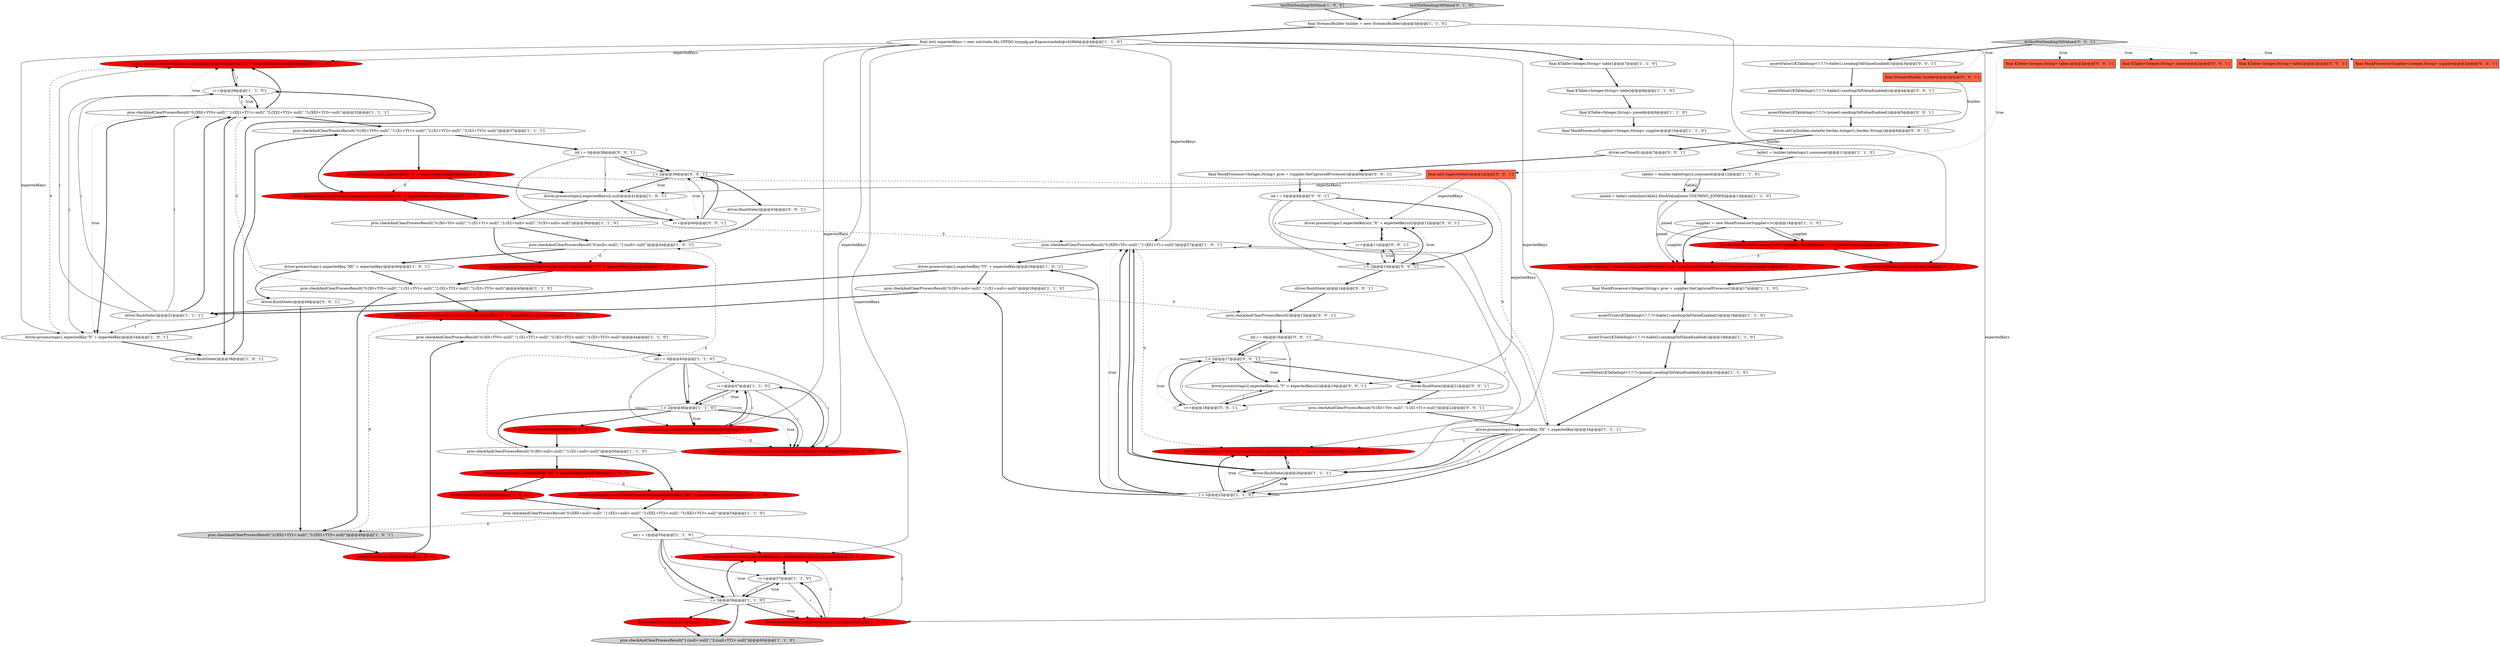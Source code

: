 digraph {
54 [style = filled, label = "driver.pipeInput(recordFactory.create(topic2,expectedKeys(i(,\"Y\" + expectedKeys(i())@@@30@@@['0', '1', '0']", fillcolor = red, shape = ellipse image = "AAA1AAABBB2BBB"];
29 [style = filled, label = "i++@@@47@@@['1', '1', '0']", fillcolor = white, shape = ellipse image = "AAA0AAABBB1BBB"];
47 [style = filled, label = "proc.checkAndClearProcessResult(\"0:(X0+YY0<-null)\",\"1:(X1+YY1<-null)\",\"2:(X2+YY2<-null)\",\"3:(X3+YY3<-null)\")@@@40@@@['1', '1', '0']", fillcolor = white, shape = ellipse image = "AAA0AAABBB1BBB"];
64 [style = filled, label = "i < 2@@@17@@@['0', '0', '1']", fillcolor = white, shape = diamond image = "AAA0AAABBB3BBB"];
76 [style = filled, label = "final int(( expectedKeys@@@2@@@['0', '0', '1']", fillcolor = tomato, shape = box image = "AAA0AAABBB3BBB"];
15 [style = filled, label = "driver.process(topic1,expectedKey,\"X\" + expectedKey)@@@34@@@['1', '0', '1']", fillcolor = white, shape = ellipse image = "AAA0AAABBB1BBB"];
52 [style = filled, label = "i++@@@29@@@['1', '1', '0']", fillcolor = white, shape = ellipse image = "AAA0AAABBB1BBB"];
18 [style = filled, label = "supplier = new MockProcessorSupplier<>()@@@14@@@['1', '1', '0']", fillcolor = white, shape = ellipse image = "AAA0AAABBB1BBB"];
53 [style = filled, label = "driver.pipeInput(recordFactory.create(topic2,expectedKey,\"YY\" + expectedKey))@@@38@@@['0', '1', '0']", fillcolor = red, shape = ellipse image = "AAA1AAABBB2BBB"];
61 [style = filled, label = "driver.pipeInput(recordFactory.create(topic2,expectedKeys(i(,null))@@@48@@@['0', '1', '0']", fillcolor = red, shape = ellipse image = "AAA1AAABBB2BBB"];
21 [style = filled, label = "driver.flushState()@@@36@@@['1', '0', '1']", fillcolor = white, shape = ellipse image = "AAA0AAABBB1BBB"];
43 [style = filled, label = "proc.checkAndClearProcessResult(\"0:(XX0+null<-null)\",\"1:(XX1+null<-null)\",\"2:(XX2+YY2<-null)\",\"3:(XX3+YY3<-null)\")@@@54@@@['1', '1', '0']", fillcolor = white, shape = ellipse image = "AAA0AAABBB1BBB"];
89 [style = filled, label = "int i = 0@@@38@@@['0', '0', '1']", fillcolor = white, shape = ellipse image = "AAA0AAABBB3BBB"];
31 [style = filled, label = "driver.process(topic2,expectedKey,\"YY\" + expectedKey)@@@29@@@['1', '0', '1']", fillcolor = white, shape = ellipse image = "AAA0AAABBB1BBB"];
10 [style = filled, label = "table2 = builder.table(topic2,consumed)@@@12@@@['1', '1', '0']", fillcolor = white, shape = ellipse image = "AAA0AAABBB1BBB"];
28 [style = filled, label = "driver.process(topic1,expectedKey,\"XX\" + expectedKey)@@@46@@@['1', '0', '1']", fillcolor = white, shape = ellipse image = "AAA0AAABBB1BBB"];
57 [style = filled, label = "driver.pipeInput(recordFactory.create(topic1,expectedKeys(i(,null))@@@58@@@['0', '1', '0']", fillcolor = red, shape = ellipse image = "AAA1AAABBB2BBB"];
5 [style = filled, label = "driver.flushState()@@@67@@@['1', '0', '0']", fillcolor = red, shape = ellipse image = "AAA1AAABBB1BBB"];
66 [style = filled, label = "doTestNotSendingOldValues['0', '0', '1']", fillcolor = lightgray, shape = diamond image = "AAA0AAABBB3BBB"];
68 [style = filled, label = "driver.process(topic2,expectedKeys(i(,\"Y\" + expectedKeys(i()@@@19@@@['0', '0', '1']", fillcolor = white, shape = ellipse image = "AAA0AAABBB3BBB"];
83 [style = filled, label = "i < 2@@@39@@@['0', '0', '1']", fillcolor = white, shape = diamond image = "AAA0AAABBB3BBB"];
71 [style = filled, label = "proc.checkAndClearProcessResult(\"0:(X0+Y0<-null)\",\"1:(X1+Y1<-null)\")@@@22@@@['0', '0', '1']", fillcolor = white, shape = ellipse image = "AAA0AAABBB3BBB"];
87 [style = filled, label = "driver.process(topic1,expectedKeys(i(,\"X\" + expectedKeys(i()@@@12@@@['0', '0', '1']", fillcolor = white, shape = ellipse image = "AAA0AAABBB3BBB"];
34 [style = filled, label = "driver.process(topic1,expectedKey,\"XX\" + expectedKey)@@@58@@@['1', '0', '0']", fillcolor = red, shape = ellipse image = "AAA1AAABBB1BBB"];
56 [style = filled, label = "driver.pipeInput(recordFactory.create(topic1,expectedKeys(i(,\"X\" + expectedKeys(i())@@@24@@@['0', '1', '0']", fillcolor = red, shape = ellipse image = "AAA1AAABBB2BBB"];
40 [style = filled, label = "driver.flushState()@@@55@@@['1', '0', '0']", fillcolor = red, shape = ellipse image = "AAA1AAABBB1BBB"];
12 [style = filled, label = "proc.checkAndClearProcessResult(\"0:(X0+null<-null)\",\"1:(X1+null<-null)\")@@@50@@@['1', '1', '0']", fillcolor = white, shape = ellipse image = "AAA0AAABBB1BBB"];
58 [style = filled, label = "driver.pipeInput(recordFactory.create(topic1,expectedKey,\"X\" + expectedKey))@@@34@@@['0', '1', '0']", fillcolor = red, shape = ellipse image = "AAA1AAABBB2BBB"];
22 [style = filled, label = "final int(( expectedKeys = new int((((edu.fdu.CPPDG.tinypdg.pe.ExpressionInfo@c429b6@@@4@@@['1', '1', '0']", fillcolor = white, shape = ellipse image = "AAA0AAABBB1BBB"];
84 [style = filled, label = "assertFalse(((KTableImpl<?,?,?>)table2).sendingOldValueEnabled())@@@4@@@['0', '0', '1']", fillcolor = white, shape = ellipse image = "AAA0AAABBB3BBB"];
48 [style = filled, label = "assertFalse(((KTableImpl<?,?,?>)joined).sendingOldValueEnabled())@@@20@@@['1', '1', '0']", fillcolor = white, shape = ellipse image = "AAA0AAABBB1BBB"];
7 [style = filled, label = "final KTable<Integer,String> table2@@@8@@@['1', '1', '0']", fillcolor = white, shape = ellipse image = "AAA0AAABBB1BBB"];
3 [style = filled, label = "assertTrue(((KTableImpl<?,?,?>)table1).sendingOldValueEnabled())@@@18@@@['1', '1', '0']", fillcolor = white, shape = ellipse image = "AAA0AAABBB1BBB"];
6 [style = filled, label = "testNotSendingOldValue['1', '0', '0']", fillcolor = lightgray, shape = diamond image = "AAA0AAABBB1BBB"];
0 [style = filled, label = "builder.build().addProcessor(\"proc\",supplier,((KTableImpl<?,?,?>)joined).name)@@@15@@@['1', '0', '0']", fillcolor = red, shape = ellipse image = "AAA1AAABBB1BBB"];
72 [style = filled, label = "driver.flushState()@@@43@@@['0', '0', '1']", fillcolor = white, shape = ellipse image = "AAA0AAABBB3BBB"];
55 [style = filled, label = "testNotSendingOldValue['0', '1', '0']", fillcolor = lightgray, shape = diamond image = "AAA0AAABBB2BBB"];
30 [style = filled, label = "driver.flushState()@@@60@@@['1', '0', '0']", fillcolor = red, shape = ellipse image = "AAA1AAABBB1BBB"];
88 [style = filled, label = "final KTable<Integer,String> joined@@@2@@@['0', '0', '1']", fillcolor = tomato, shape = box image = "AAA0AAABBB3BBB"];
16 [style = filled, label = "driver.process(topic1,expectedKey,\"X\" + expectedKey)@@@36@@@['1', '0', '0']", fillcolor = red, shape = ellipse image = "AAA1AAABBB1BBB"];
42 [style = filled, label = "driver.process(topic2,expectedKeys(i(,null)@@@41@@@['1', '0', '1']", fillcolor = white, shape = ellipse image = "AAA0AAABBB1BBB"];
75 [style = filled, label = "final MockProcessor<Integer,String> proc = supplier.theCapturedProcessor()@@@8@@@['0', '0', '1']", fillcolor = white, shape = ellipse image = "AAA0AAABBB3BBB"];
14 [style = filled, label = "final MockProcessor<Integer,String> proc = supplier.theCapturedProcessor()@@@17@@@['1', '1', '0']", fillcolor = white, shape = ellipse image = "AAA0AAABBB1BBB"];
37 [style = filled, label = "final KTable<Integer,String> table1@@@7@@@['1', '1', '0']", fillcolor = white, shape = ellipse image = "AAA0AAABBB1BBB"];
27 [style = filled, label = "joined = table1.outerJoin(table2,MockValueJoiner.TOSTRING_JOINER)@@@13@@@['1', '1', '0']", fillcolor = white, shape = ellipse image = "AAA0AAABBB1BBB"];
80 [style = filled, label = "driver.flushState()@@@48@@@['0', '0', '1']", fillcolor = white, shape = ellipse image = "AAA0AAABBB3BBB"];
62 [style = filled, label = "driver.pipeInput(recordFactory.create(topic1,expectedKey,\"XX\" + expectedKey))@@@52@@@['0', '1', '0']", fillcolor = red, shape = ellipse image = "AAA1AAABBB2BBB"];
13 [style = filled, label = "final MockProcessorSupplier<Integer,String> supplier@@@10@@@['1', '1', '0']", fillcolor = white, shape = ellipse image = "AAA0AAABBB1BBB"];
32 [style = filled, label = "driver.flushState()@@@26@@@['1', '1', '1']", fillcolor = white, shape = ellipse image = "AAA0AAABBB1BBB"];
81 [style = filled, label = "final KTable<Integer,String> table2@@@2@@@['0', '0', '1']", fillcolor = tomato, shape = box image = "AAA0AAABBB3BBB"];
46 [style = filled, label = "proc.checkAndClearProcessResult(\"0:(XX0+Y0<-null)\",\"1:(XX1+Y1<-null)\")@@@27@@@['1', '0', '1']", fillcolor = white, shape = ellipse image = "AAA0AAABBB1BBB"];
8 [style = filled, label = "proc.checkAndClearProcessResult(\"0:(XX0+YY0<-null)\",\"1:(XX1+YY1<-null)\",\"2:(XX2+YY2<-null)\",\"3:(XX3+YY3<-null)\")@@@32@@@['1', '1', '1']", fillcolor = white, shape = ellipse image = "AAA0AAABBB1BBB"];
1 [style = filled, label = "table1 = builder.table(topic1,consumed)@@@11@@@['1', '1', '0']", fillcolor = white, shape = ellipse image = "AAA0AAABBB1BBB"];
11 [style = filled, label = "proc.checkAndClearProcessResult(\"2:(XX2+YY2<-null)\",\"3:(XX3+YY3<-null)\")@@@49@@@['1', '0', '1']", fillcolor = lightgray, shape = ellipse image = "AAA0AAABBB1BBB"];
38 [style = filled, label = "i < 3@@@56@@@['1', '1', '0']", fillcolor = white, shape = diamond image = "AAA0AAABBB1BBB"];
25 [style = filled, label = "i++@@@57@@@['1', '1', '0']", fillcolor = white, shape = ellipse image = "AAA0AAABBB1BBB"];
23 [style = filled, label = "driver.process(topic1,expectedKeys(i(,null)@@@65@@@['1', '0', '0']", fillcolor = red, shape = ellipse image = "AAA1AAABBB1BBB"];
41 [style = filled, label = "driver.process(topic1,expectedKey,\"XX\" + expectedKey)@@@24@@@['1', '1', '1']", fillcolor = white, shape = ellipse image = "AAA0AAABBB1BBB"];
19 [style = filled, label = "driver.process(topic2,expectedKeys(i(,null)@@@53@@@['1', '0', '0']", fillcolor = red, shape = ellipse image = "AAA1AAABBB1BBB"];
82 [style = filled, label = "i < 2@@@10@@@['0', '0', '1']", fillcolor = white, shape = diamond image = "AAA0AAABBB3BBB"];
9 [style = filled, label = "proc.checkAndClearProcessResult(\"1:(null<-null)\",\"2:(null+YY2<-null)\")@@@60@@@['1', '1', '0']", fillcolor = lightgray, shape = ellipse image = "AAA0AAABBB1BBB"];
85 [style = filled, label = "driver.setTime(0L)@@@7@@@['0', '0', '1']", fillcolor = white, shape = ellipse image = "AAA0AAABBB3BBB"];
26 [style = filled, label = "assertTrue(((KTableImpl<?,?,?>)table2).sendingOldValueEnabled())@@@19@@@['1', '1', '0']", fillcolor = white, shape = ellipse image = "AAA0AAABBB1BBB"];
4 [style = filled, label = "proc.checkAndClearProcessResult(\"0:(X0+YY0<-null)\",\"1:(X1+YY1<-null)\",\"2:(X2+YY2<-null)\",\"3:(X3+YY3<-null)\")@@@44@@@['1', '1', '0']", fillcolor = white, shape = ellipse image = "AAA0AAABBB1BBB"];
51 [style = filled, label = "proc.checkAndClearProcessResult(\"0:(null<-null)\",\"1:(null<-null)\")@@@44@@@['1', '0', '1']", fillcolor = white, shape = ellipse image = "AAA0AAABBB1BBB"];
73 [style = filled, label = "final StreamsBuilder builder@@@2@@@['0', '0', '1']", fillcolor = tomato, shape = box image = "AAA0AAABBB3BBB"];
20 [style = filled, label = "driver.setUp(builder,stateDir)@@@16@@@['1', '0', '0']", fillcolor = red, shape = ellipse image = "AAA1AAABBB1BBB"];
79 [style = filled, label = "final MockProcessorSupplier<Integer,String> supplier@@@2@@@['0', '0', '1']", fillcolor = tomato, shape = box image = "AAA0AAABBB3BBB"];
50 [style = filled, label = "final KTable<Integer,String> joined@@@9@@@['1', '1', '0']", fillcolor = white, shape = ellipse image = "AAA0AAABBB1BBB"];
90 [style = filled, label = "final KTable<Integer,String> table1@@@2@@@['0', '0', '1']", fillcolor = tomato, shape = box image = "AAA0AAABBB3BBB"];
92 [style = filled, label = "int i = 0@@@16@@@['0', '0', '1']", fillcolor = white, shape = ellipse image = "AAA0AAABBB3BBB"];
74 [style = filled, label = "int i = 0@@@9@@@['0', '0', '1']", fillcolor = white, shape = ellipse image = "AAA0AAABBB3BBB"];
69 [style = filled, label = "driver.flushState()@@@14@@@['0', '0', '1']", fillcolor = white, shape = ellipse image = "AAA0AAABBB3BBB"];
49 [style = filled, label = "proc.checkAndClearProcessResult(\"0:(X0+Y0<-null)\",\"1:(X1+Y1<-null)\",\"2:(X2+null<-null)\",\"3:(X3+null<-null)\")@@@36@@@['1', '1', '0']", fillcolor = white, shape = ellipse image = "AAA0AAABBB1BBB"];
35 [style = filled, label = "driver.flushState()@@@48@@@['1', '0', '0']", fillcolor = red, shape = ellipse image = "AAA1AAABBB1BBB"];
33 [style = filled, label = "int i = 0@@@45@@@['1', '1', '0']", fillcolor = white, shape = ellipse image = "AAA0AAABBB1BBB"];
2 [style = filled, label = "final StreamsBuilder builder = new StreamsBuilder()@@@3@@@['1', '1', '0']", fillcolor = white, shape = ellipse image = "AAA0AAABBB1BBB"];
67 [style = filled, label = "assertFalse(((KTableImpl<?,?,?>)table1).sendingOldValueEnabled())@@@3@@@['0', '0', '1']", fillcolor = white, shape = ellipse image = "AAA0AAABBB3BBB"];
63 [style = filled, label = "driver.setUp(builder,stateDir,Serdes.Integer(),Serdes.String())@@@6@@@['0', '0', '1']", fillcolor = white, shape = ellipse image = "AAA0AAABBB3BBB"];
36 [style = filled, label = "proc.checkAndClearProcessResult(\"0:(X0+YY0<-null)\",\"1:(X1+YY1<-null)\",\"2:(X2+YY2<-null)\",\"3:(X3+YY3<-null)\")@@@37@@@['1', '1', '1']", fillcolor = white, shape = ellipse image = "AAA0AAABBB1BBB"];
70 [style = filled, label = "i++@@@40@@@['0', '0', '1']", fillcolor = white, shape = ellipse image = "AAA0AAABBB3BBB"];
86 [style = filled, label = "i++@@@11@@@['0', '0', '1']", fillcolor = white, shape = ellipse image = "AAA0AAABBB3BBB"];
44 [style = filled, label = "proc.checkAndClearProcessResult(\"0:(X0+null<-null)\",\"1:(X1+null<-null)\")@@@26@@@['1', '1', '0']", fillcolor = white, shape = ellipse image = "AAA0AAABBB1BBB"];
17 [style = filled, label = "int i = 1@@@55@@@['1', '1', '0']", fillcolor = white, shape = ellipse image = "AAA0AAABBB1BBB"];
60 [style = filled, label = "driver.pipeInput(recordFactory.create(topic1,expectedKey,\"X\" + expectedKey))@@@42@@@['0', '1', '0']", fillcolor = red, shape = ellipse image = "AAA1AAABBB2BBB"];
39 [style = filled, label = "i < 2@@@22@@@['1', '1', '0']", fillcolor = white, shape = diamond image = "AAA0AAABBB1BBB"];
65 [style = filled, label = "proc.checkAndClearProcessResult()@@@15@@@['0', '0', '1']", fillcolor = white, shape = ellipse image = "AAA0AAABBB3BBB"];
59 [style = filled, label = "final Topology topology = builder.build().addProcessor(\"proc\",supplier,((KTableImpl<?,?,?>)joined).name)@@@15@@@['0', '1', '0']", fillcolor = red, shape = ellipse image = "AAA1AAABBB2BBB"];
77 [style = filled, label = "driver.flushState()@@@21@@@['0', '0', '1']", fillcolor = white, shape = ellipse image = "AAA0AAABBB3BBB"];
78 [style = filled, label = "i++@@@18@@@['0', '0', '1']", fillcolor = white, shape = ellipse image = "AAA0AAABBB3BBB"];
45 [style = filled, label = "driver.flushState()@@@31@@@['1', '1', '1']", fillcolor = white, shape = ellipse image = "AAA0AAABBB1BBB"];
24 [style = filled, label = "i < 2@@@46@@@['1', '1', '0']", fillcolor = white, shape = diamond image = "AAA0AAABBB1BBB"];
91 [style = filled, label = "assertFalse(((KTableImpl<?,?,?>)joined).sendingOldValueEnabled())@@@5@@@['0', '0', '1']", fillcolor = white, shape = ellipse image = "AAA0AAABBB3BBB"];
14->3 [style = bold, label=""];
52->8 [style = bold, label=""];
45->8 [style = solid, label="i"];
83->42 [style = bold, label=""];
5->9 [style = bold, label=""];
22->57 [style = solid, label="expectedKeys"];
74->82 [style = bold, label=""];
22->37 [style = bold, label=""];
15->21 [style = bold, label=""];
89->83 [style = bold, label=""];
41->39 [style = solid, label="i"];
27->59 [style = solid, label="joined"];
15->54 [style = dashed, label="0"];
55->2 [style = bold, label=""];
53->47 [style = bold, label=""];
49->51 [style = bold, label=""];
46->31 [style = bold, label=""];
18->0 [style = solid, label="supplier"];
25->57 [style = solid, label="i"];
74->86 [style = solid, label="i"];
36->89 [style = bold, label=""];
64->77 [style = bold, label=""];
22->23 [style = solid, label="expectedKeys"];
0->59 [style = dashed, label="0"];
91->63 [style = bold, label=""];
2->20 [style = solid, label="builder"];
13->1 [style = bold, label=""];
47->11 [style = bold, label=""];
17->38 [style = bold, label=""];
92->64 [style = solid, label="i"];
8->36 [style = bold, label=""];
21->36 [style = bold, label=""];
8->52 [style = dotted, label="true"];
70->42 [style = solid, label="i"];
39->31 [style = bold, label=""];
15->52 [style = bold, label=""];
39->46 [style = dotted, label="true"];
41->46 [style = solid, label="i"];
84->91 [style = bold, label=""];
32->39 [style = solid, label="i"];
16->42 [style = bold, label=""];
68->78 [style = bold, label=""];
45->54 [style = solid, label="i"];
32->46 [style = solid, label="i"];
47->60 [style = bold, label=""];
22->54 [style = solid, label="expectedKeys"];
92->68 [style = solid, label="i"];
23->57 [style = dashed, label="0"];
18->0 [style = bold, label=""];
22->46 [style = solid, label="expectedKeys"];
70->83 [style = bold, label=""];
54->52 [style = bold, label=""];
23->25 [style = bold, label=""];
16->58 [style = dashed, label="0"];
28->80 [style = bold, label=""];
41->32 [style = bold, label=""];
10->27 [style = solid, label="table2"];
48->41 [style = bold, label=""];
51->28 [style = bold, label=""];
24->19 [style = bold, label=""];
41->32 [style = solid, label="i"];
66->81 [style = dotted, label="true"];
56->32 [style = bold, label=""];
43->11 [style = dashed, label="0"];
42->70 [style = bold, label=""];
71->41 [style = bold, label=""];
66->67 [style = bold, label=""];
17->25 [style = solid, label="i"];
75->74 [style = bold, label=""];
20->14 [style = bold, label=""];
24->40 [style = bold, label=""];
67->84 [style = bold, label=""];
66->79 [style = dotted, label="true"];
57->25 [style = bold, label=""];
89->42 [style = solid, label="i"];
17->57 [style = solid, label="i"];
33->61 [style = solid, label="i"];
76->42 [style = solid, label="expectedKeys"];
38->57 [style = bold, label=""];
36->58 [style = bold, label=""];
6->2 [style = bold, label=""];
80->11 [style = bold, label=""];
29->24 [style = solid, label="i"];
24->61 [style = dotted, label="true"];
16->41 [style = dashed, label="0"];
63->85 [style = bold, label=""];
62->43 [style = bold, label=""];
38->23 [style = dotted, label="true"];
77->71 [style = bold, label=""];
8->54 [style = dotted, label="true"];
36->16 [style = bold, label=""];
24->19 [style = dotted, label="true"];
0->20 [style = bold, label=""];
78->68 [style = solid, label="i"];
89->83 [style = solid, label="i"];
61->29 [style = bold, label=""];
26->48 [style = bold, label=""];
44->45 [style = bold, label=""];
46->56 [style = dashed, label="0"];
25->23 [style = solid, label="i"];
74->82 [style = solid, label="i"];
7->50 [style = bold, label=""];
25->38 [style = bold, label=""];
65->92 [style = bold, label=""];
38->5 [style = bold, label=""];
24->61 [style = bold, label=""];
27->18 [style = bold, label=""];
83->42 [style = dotted, label="true"];
24->12 [style = bold, label=""];
38->57 [style = dotted, label="true"];
82->86 [style = dotted, label="true"];
39->46 [style = bold, label=""];
8->15 [style = bold, label=""];
32->46 [style = bold, label=""];
83->70 [style = dotted, label="true"];
64->78 [style = dotted, label="true"];
66->73 [style = dotted, label="true"];
17->23 [style = solid, label="i"];
30->43 [style = bold, label=""];
12->62 [style = bold, label=""];
86->82 [style = solid, label="i"];
19->29 [style = bold, label=""];
28->47 [style = bold, label=""];
22->56 [style = solid, label="expectedKeys"];
49->46 [style = dashed, label="0"];
38->9 [style = bold, label=""];
3->26 [style = bold, label=""];
78->64 [style = bold, label=""];
8->15 [style = dotted, label="true"];
22->15 [style = solid, label="expectedKeys"];
11->60 [style = dashed, label="0"];
32->56 [style = solid, label="i"];
89->70 [style = solid, label="i"];
38->25 [style = dotted, label="true"];
18->59 [style = bold, label=""];
50->13 [style = bold, label=""];
45->15 [style = solid, label="i"];
4->33 [style = bold, label=""];
66->90 [style = dotted, label="true"];
58->49 [style = bold, label=""];
66->76 [style = dotted, label="true"];
47->8 [style = dashed, label="0"];
37->7 [style = bold, label=""];
78->64 [style = solid, label="i"];
66->88 [style = dotted, label="true"];
40->12 [style = bold, label=""];
43->17 [style = bold, label=""];
86->82 [style = bold, label=""];
76->68 [style = solid, label="expectedKeys"];
31->44 [style = bold, label=""];
33->24 [style = bold, label=""];
45->8 [style = bold, label=""];
25->38 [style = solid, label="i"];
22->61 [style = solid, label="expectedKeys"];
86->87 [style = solid, label="i"];
76->87 [style = solid, label="expectedKeys"];
32->39 [style = bold, label=""];
45->52 [style = solid, label="i"];
8->54 [style = bold, label=""];
87->86 [style = bold, label=""];
46->32 [style = bold, label=""];
59->14 [style = bold, label=""];
60->4 [style = bold, label=""];
41->56 [style = solid, label="i"];
69->65 [style = bold, label=""];
52->15 [style = solid, label="i"];
82->87 [style = bold, label=""];
39->44 [style = bold, label=""];
29->61 [style = solid, label="i"];
44->65 [style = dashed, label="0"];
12->51 [style = dashed, label="0"];
10->27 [style = bold, label=""];
52->54 [style = solid, label="i"];
24->29 [style = dotted, label="true"];
33->24 [style = solid, label="i"];
18->59 [style = solid, label="supplier"];
52->8 [style = solid, label="i"];
51->53 [style = dashed, label="0"];
38->23 [style = bold, label=""];
12->34 [style = bold, label=""];
85->75 [style = bold, label=""];
34->30 [style = bold, label=""];
35->4 [style = bold, label=""];
11->35 [style = bold, label=""];
70->83 [style = solid, label="i"];
22->19 [style = solid, label="expectedKeys"];
49->53 [style = bold, label=""];
92->78 [style = solid, label="i"];
39->32 [style = dotted, label="true"];
92->64 [style = bold, label=""];
82->69 [style = bold, label=""];
33->29 [style = solid, label="i"];
39->56 [style = bold, label=""];
64->68 [style = bold, label=""];
8->21 [style = bold, label=""];
72->51 [style = bold, label=""];
27->0 [style = solid, label="joined"];
42->49 [style = bold, label=""];
17->38 [style = solid, label="i"];
82->87 [style = dotted, label="true"];
64->68 [style = dotted, label="true"];
34->62 [style = dashed, label="0"];
39->56 [style = dotted, label="true"];
33->19 [style = solid, label="i"];
19->61 [style = dashed, label="0"];
41->39 [style = bold, label=""];
2->22 [style = bold, label=""];
29->24 [style = bold, label=""];
1->10 [style = bold, label=""];
73->63 [style = solid, label="builder"];
29->19 [style = solid, label="i"];
31->45 [style = bold, label=""];
74->87 [style = solid, label="i"];
83->72 [style = bold, label=""];
}
